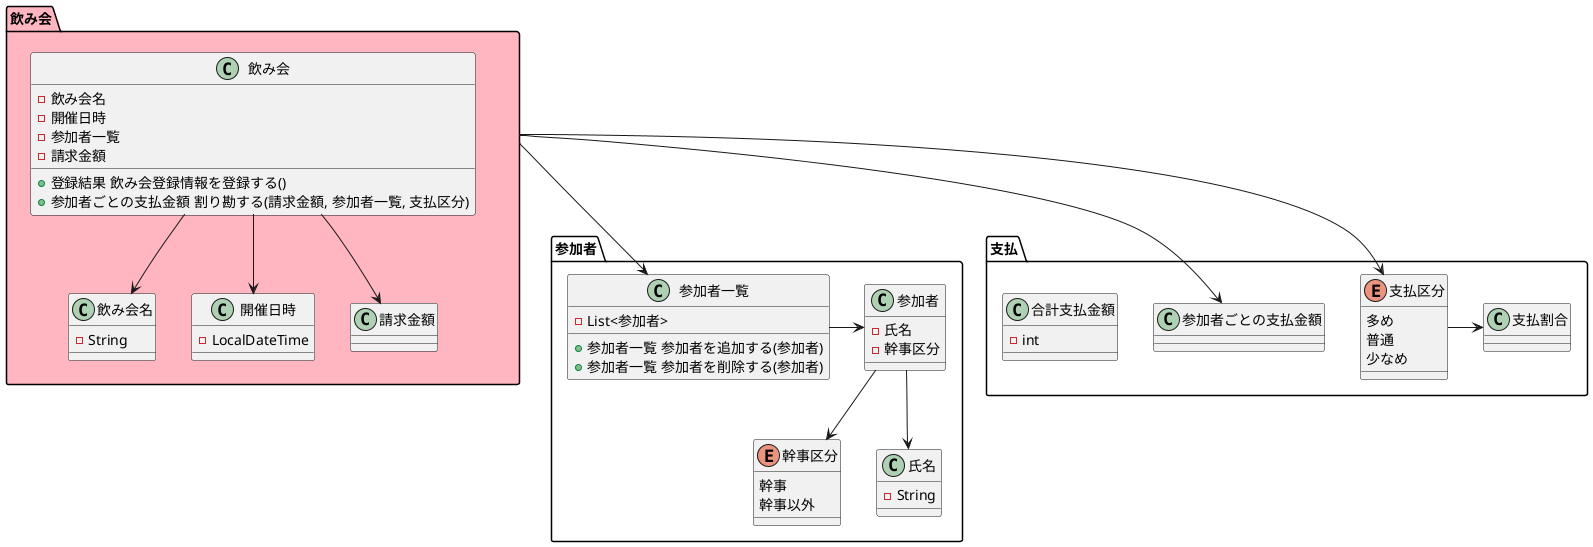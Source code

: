 @startuml
/'=================================='/
package 飲み会 #ffb6c1 {
  class 飲み会 {
    - 飲み会名
    - 開催日時
    - 参加者一覧
    - 請求金額
    + 登録結果 飲み会登録情報を登録する()
    + 参加者ごとの支払金額 割り勘する(請求金額, 参加者一覧, 支払区分)
  }
  class 飲み会名 {
    - String
  }

  class 開催日時 {
    - LocalDateTime
  }

  class 請求金額 {
  }
  /'--------------------'/

  飲み会 -d-> 飲み会名
  飲み会 -d-> 開催日時
  飲み会 --> 請求金額
}

/'=================================='/
package 参加者 {
  enum 幹事区分 {
    幹事
    幹事以外
  }

  class 氏名 {
    - String
  }

  class 参加者 {
    - 氏名
    - 幹事区分
  }

  class 参加者一覧 {
    - List<参加者>
    + 参加者一覧 参加者を追加する(参加者)
    + 参加者一覧 参加者を削除する(参加者)
  }
  /'--------------------'/
  参加者一覧 -> 参加者
  参加者 -d-> 氏名
  参加者 -d-> 幹事区分
}

/'=================================='/
package 支払 {

  class 参加者ごとの支払金額 {
  }

  class 合計支払金額 {
    - int
  }

  enum 支払区分 {
    多め
    普通
    少なめ
  }

  class 支払割合 {
  }

  /'--------------------'/
  支払区分 -> 支払割合
}

/'=================================='/
飲み会 --> 参加者一覧
飲み会 --> 参加者ごとの支払金額
飲み会 --> 支払区分

@enduml
